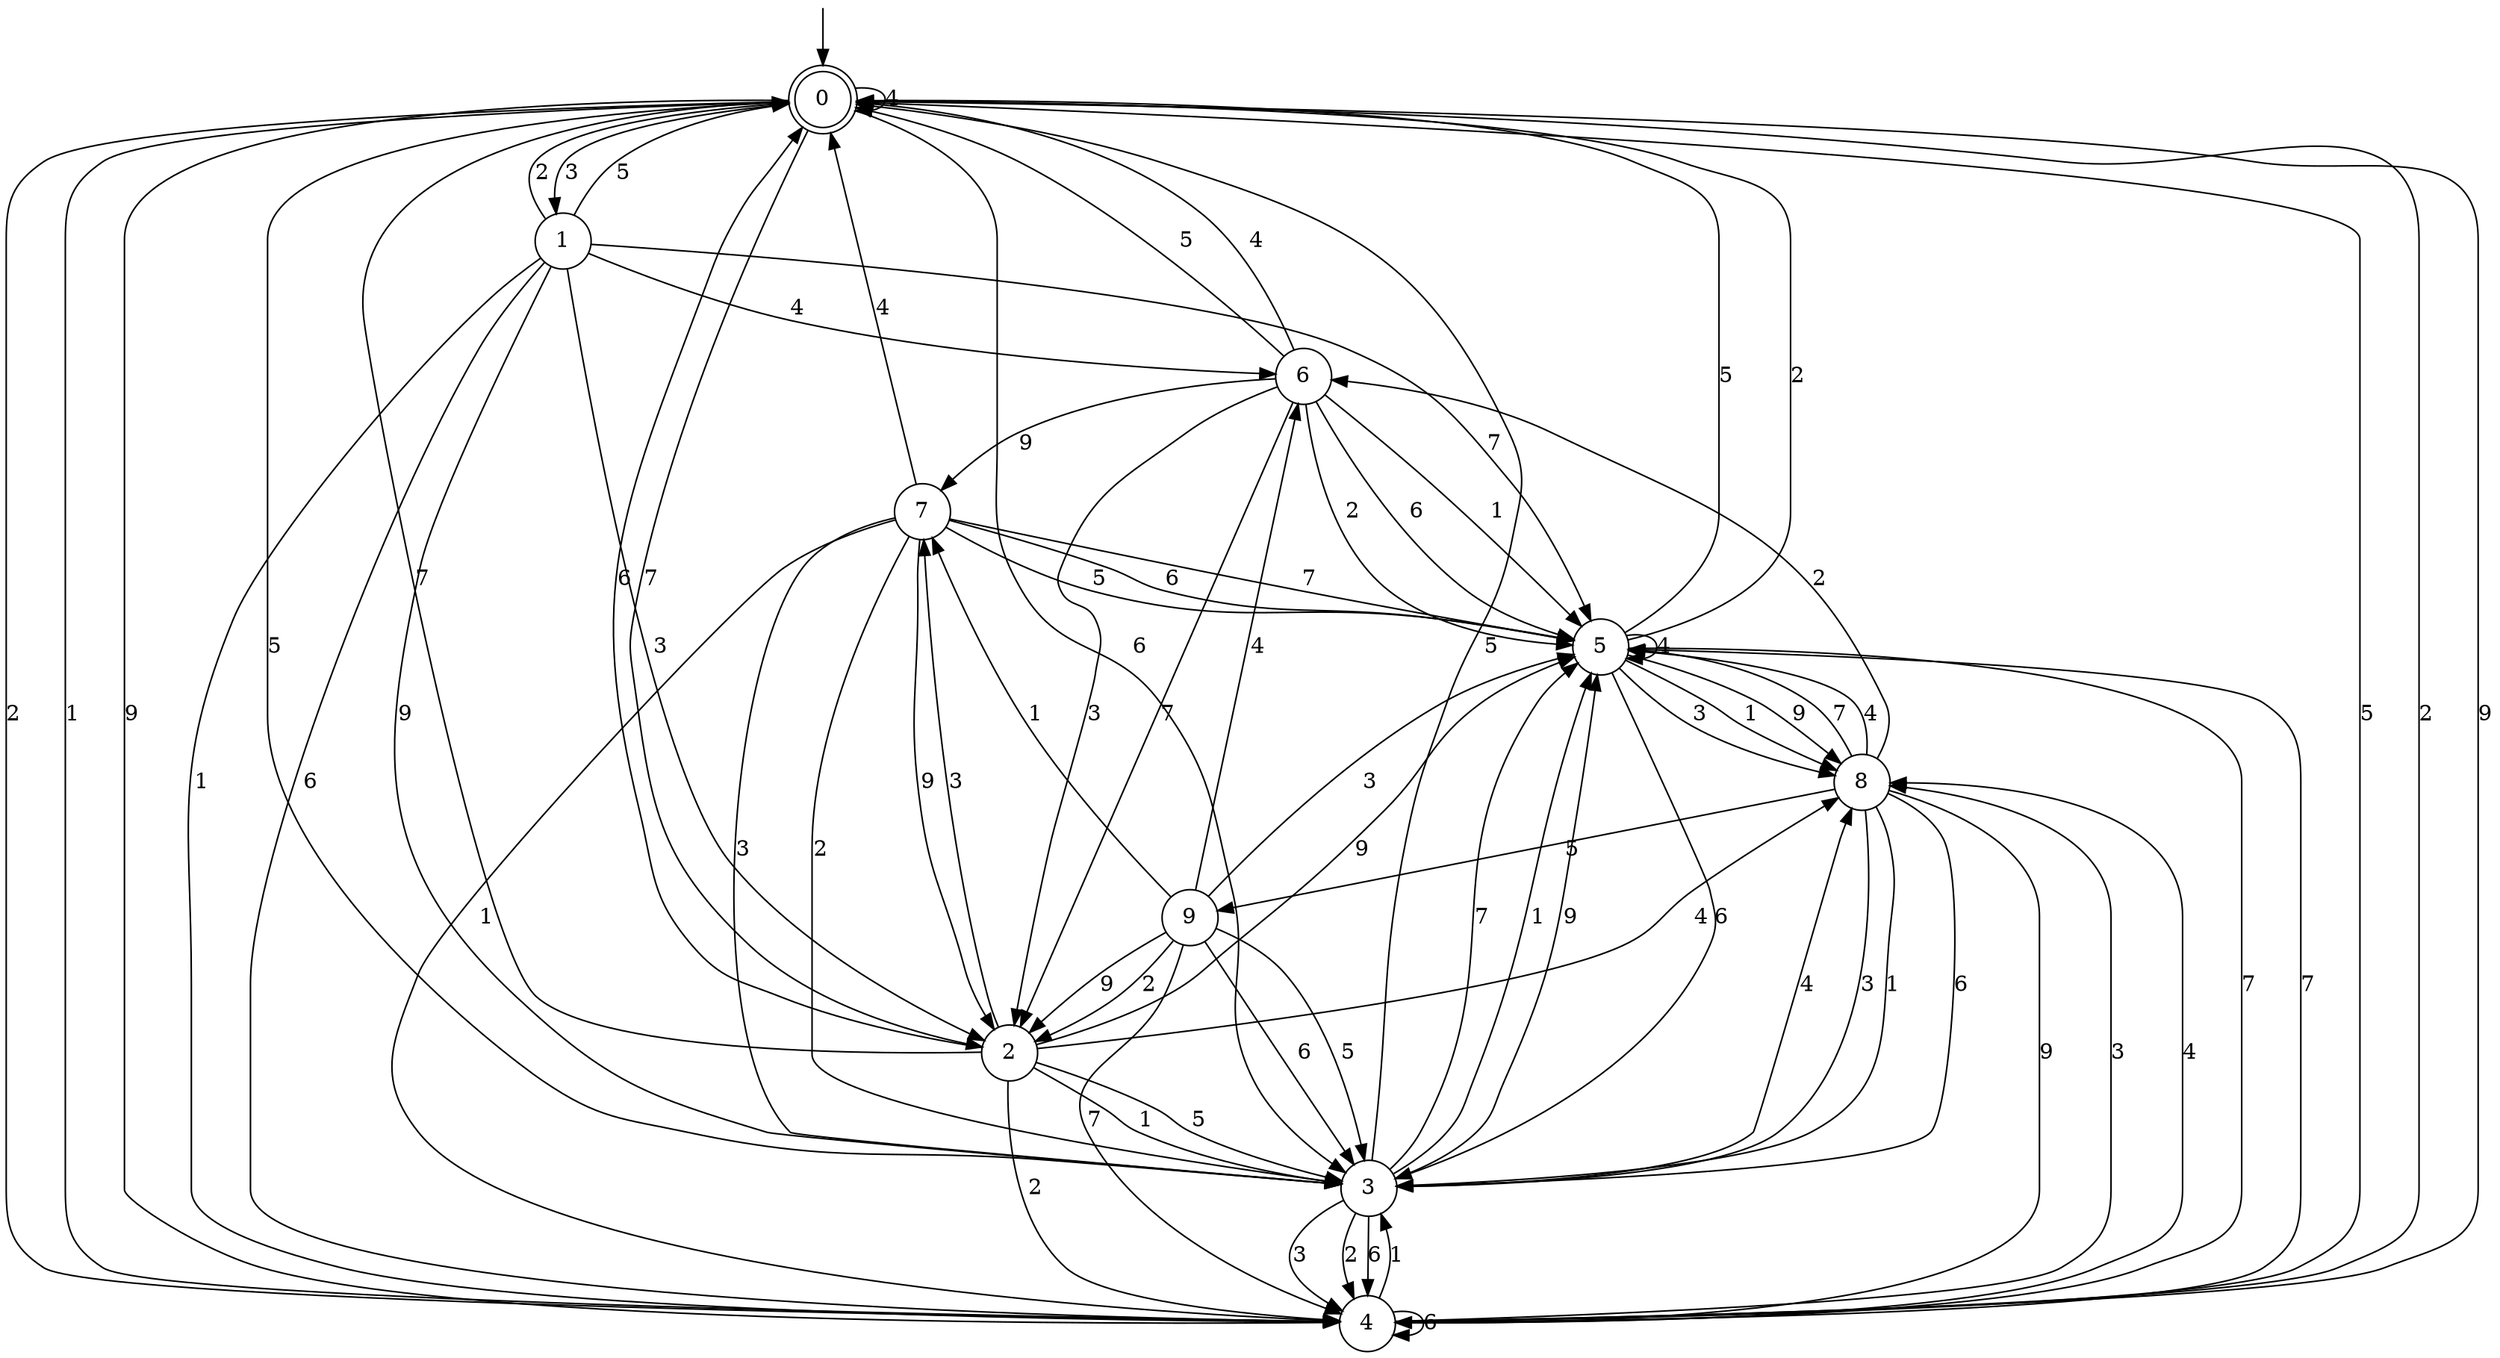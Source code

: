 digraph g {

	s0 [shape="doublecircle" label="0"];
	s1 [shape="circle" label="1"];
	s2 [shape="circle" label="2"];
	s3 [shape="circle" label="3"];
	s4 [shape="circle" label="4"];
	s5 [shape="circle" label="5"];
	s6 [shape="circle" label="6"];
	s7 [shape="circle" label="7"];
	s8 [shape="circle" label="8"];
	s9 [shape="circle" label="9"];
	s0 -> s1 [label="3"];
	s0 -> s2 [label="7"];
	s0 -> s3 [label="5"];
	s0 -> s4 [label="2"];
	s0 -> s0 [label="4"];
	s0 -> s3 [label="6"];
	s0 -> s4 [label="1"];
	s0 -> s4 [label="9"];
	s1 -> s2 [label="3"];
	s1 -> s5 [label="7"];
	s1 -> s0 [label="5"];
	s1 -> s0 [label="2"];
	s1 -> s6 [label="4"];
	s1 -> s4 [label="6"];
	s1 -> s4 [label="1"];
	s1 -> s3 [label="9"];
	s2 -> s7 [label="3"];
	s2 -> s0 [label="7"];
	s2 -> s3 [label="5"];
	s2 -> s4 [label="2"];
	s2 -> s8 [label="4"];
	s2 -> s0 [label="6"];
	s2 -> s3 [label="1"];
	s2 -> s5 [label="9"];
	s3 -> s4 [label="3"];
	s3 -> s5 [label="7"];
	s3 -> s0 [label="5"];
	s3 -> s4 [label="2"];
	s3 -> s8 [label="4"];
	s3 -> s4 [label="6"];
	s3 -> s5 [label="1"];
	s3 -> s5 [label="9"];
	s4 -> s8 [label="3"];
	s4 -> s5 [label="7"];
	s4 -> s0 [label="5"];
	s4 -> s0 [label="2"];
	s4 -> s8 [label="4"];
	s4 -> s4 [label="6"];
	s4 -> s3 [label="1"];
	s4 -> s0 [label="9"];
	s5 -> s8 [label="3"];
	s5 -> s4 [label="7"];
	s5 -> s0 [label="5"];
	s5 -> s0 [label="2"];
	s5 -> s5 [label="4"];
	s5 -> s3 [label="6"];
	s5 -> s8 [label="1"];
	s5 -> s8 [label="9"];
	s6 -> s2 [label="3"];
	s6 -> s2 [label="7"];
	s6 -> s0 [label="5"];
	s6 -> s5 [label="2"];
	s6 -> s0 [label="4"];
	s6 -> s5 [label="6"];
	s6 -> s5 [label="1"];
	s6 -> s7 [label="9"];
	s7 -> s3 [label="3"];
	s7 -> s5 [label="7"];
	s7 -> s5 [label="5"];
	s7 -> s3 [label="2"];
	s7 -> s0 [label="4"];
	s7 -> s5 [label="6"];
	s7 -> s4 [label="1"];
	s7 -> s2 [label="9"];
	s8 -> s3 [label="3"];
	s8 -> s5 [label="7"];
	s8 -> s9 [label="5"];
	s8 -> s6 [label="2"];
	s8 -> s5 [label="4"];
	s8 -> s3 [label="6"];
	s8 -> s3 [label="1"];
	s8 -> s4 [label="9"];
	s9 -> s5 [label="3"];
	s9 -> s4 [label="7"];
	s9 -> s3 [label="5"];
	s9 -> s2 [label="2"];
	s9 -> s6 [label="4"];
	s9 -> s3 [label="6"];
	s9 -> s7 [label="1"];
	s9 -> s2 [label="9"];

__start0 [label="" shape="none" width="0" height="0"];
__start0 -> s0;

}
